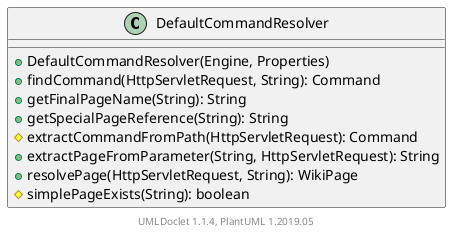 @startuml

    class DefaultCommandResolver [[DefaultCommandResolver.html]] {
        +DefaultCommandResolver(Engine, Properties)
        +findCommand(HttpServletRequest, String): Command
        +getFinalPageName(String): String
        +getSpecialPageReference(String): String
        #extractCommandFromPath(HttpServletRequest): Command
        +extractPageFromParameter(String, HttpServletRequest): String
        +resolvePage(HttpServletRequest, String): WikiPage
        #simplePageExists(String): boolean
    }


    center footer UMLDoclet 1.1.4, PlantUML 1.2019.05
@enduml
